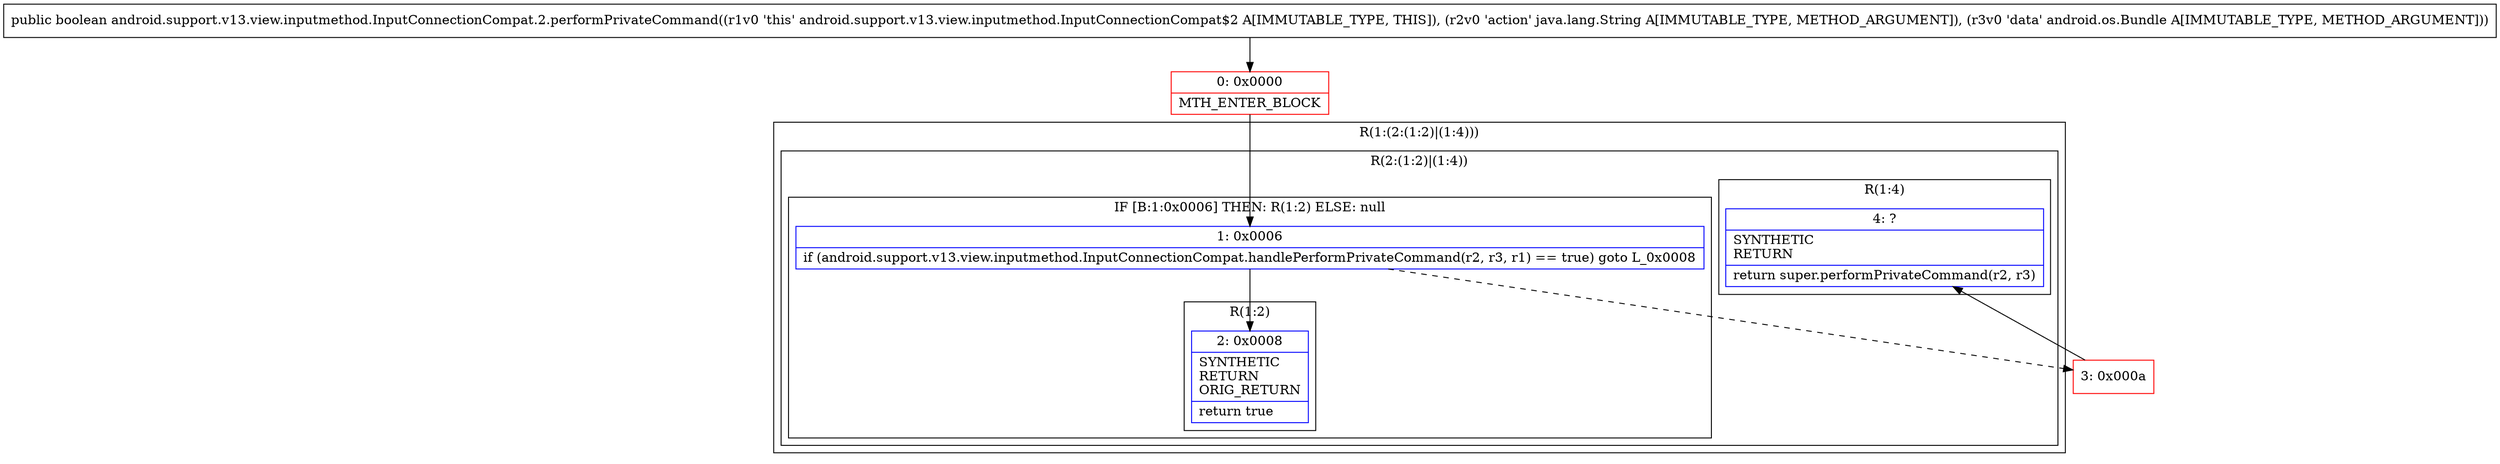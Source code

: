 digraph "CFG forandroid.support.v13.view.inputmethod.InputConnectionCompat.2.performPrivateCommand(Ljava\/lang\/String;Landroid\/os\/Bundle;)Z" {
subgraph cluster_Region_491747477 {
label = "R(1:(2:(1:2)|(1:4)))";
node [shape=record,color=blue];
subgraph cluster_Region_1967870190 {
label = "R(2:(1:2)|(1:4))";
node [shape=record,color=blue];
subgraph cluster_IfRegion_433847807 {
label = "IF [B:1:0x0006] THEN: R(1:2) ELSE: null";
node [shape=record,color=blue];
Node_1 [shape=record,label="{1\:\ 0x0006|if (android.support.v13.view.inputmethod.InputConnectionCompat.handlePerformPrivateCommand(r2, r3, r1) == true) goto L_0x0008\l}"];
subgraph cluster_Region_1969453212 {
label = "R(1:2)";
node [shape=record,color=blue];
Node_2 [shape=record,label="{2\:\ 0x0008|SYNTHETIC\lRETURN\lORIG_RETURN\l|return true\l}"];
}
}
subgraph cluster_Region_328084853 {
label = "R(1:4)";
node [shape=record,color=blue];
Node_4 [shape=record,label="{4\:\ ?|SYNTHETIC\lRETURN\l|return super.performPrivateCommand(r2, r3)\l}"];
}
}
}
Node_0 [shape=record,color=red,label="{0\:\ 0x0000|MTH_ENTER_BLOCK\l}"];
Node_3 [shape=record,color=red,label="{3\:\ 0x000a}"];
MethodNode[shape=record,label="{public boolean android.support.v13.view.inputmethod.InputConnectionCompat.2.performPrivateCommand((r1v0 'this' android.support.v13.view.inputmethod.InputConnectionCompat$2 A[IMMUTABLE_TYPE, THIS]), (r2v0 'action' java.lang.String A[IMMUTABLE_TYPE, METHOD_ARGUMENT]), (r3v0 'data' android.os.Bundle A[IMMUTABLE_TYPE, METHOD_ARGUMENT])) }"];
MethodNode -> Node_0;
Node_1 -> Node_2;
Node_1 -> Node_3[style=dashed];
Node_0 -> Node_1;
Node_3 -> Node_4;
}

